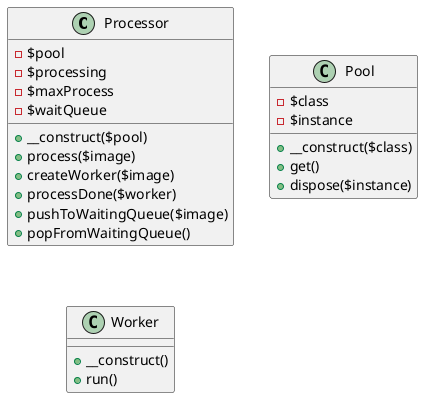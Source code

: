 @startuml
class Processor{
        - $pool
        - $processing
        - $maxProcess
        - $waitQueue
        + __construct($pool)
        + process($image)
        + createWorker($image)
        + processDone($worker)
        + pushToWaitingQueue($image)
        + popFromWaitingQueue()
}

class Pool{
    - $class
    - $instance
    + __construct($class)
    + get()
    + dispose($instance)
}

class Worker{
    + __construct()
    + run()
}
@enduml